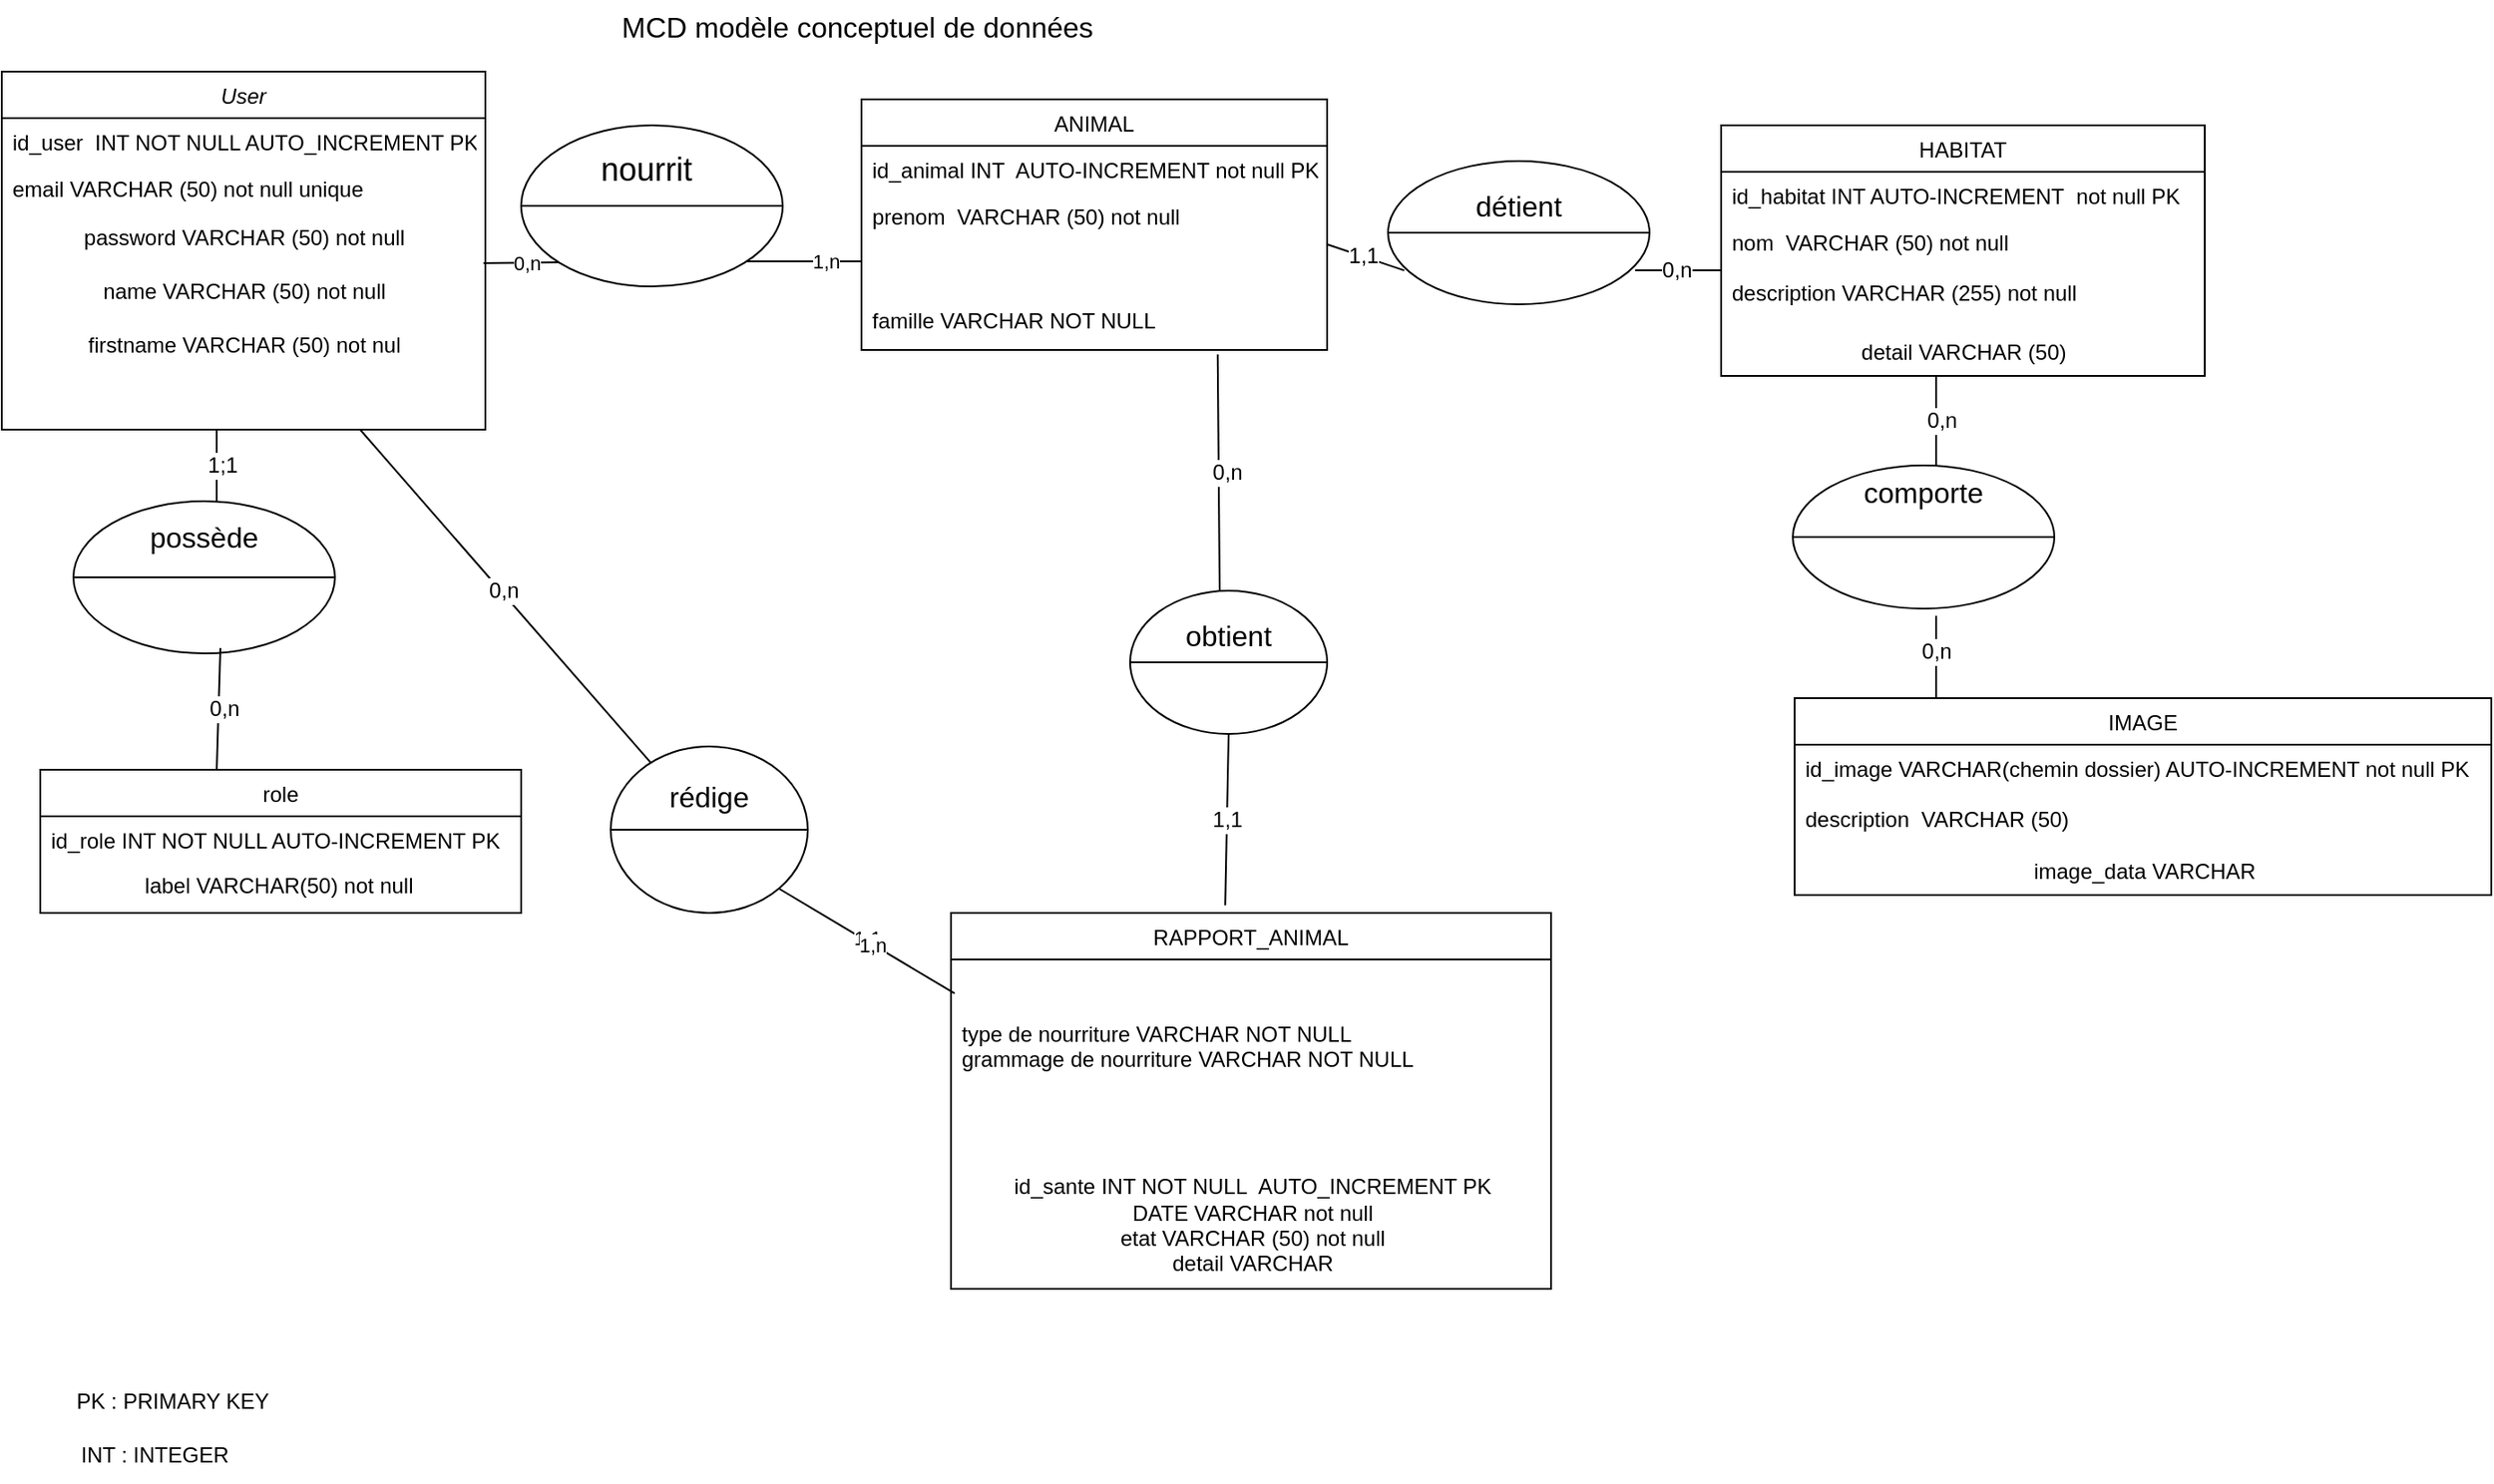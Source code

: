 <mxfile version="24.8.3" pages="2">
  <diagram name="Page-1" id="DtJo75ZNy9iMemWSUQGx">
    <mxGraphModel dx="2240" dy="920" grid="1" gridSize="10" guides="1" tooltips="1" connect="1" arrows="1" fold="1" page="1" pageScale="1" pageWidth="827" pageHeight="1169" math="0" shadow="0">
      <root>
        <mxCell id="0" />
        <mxCell id="1" parent="0" />
        <mxCell id="MAlRhFrGBA3OUkSqN0sr-2" value="User" style="swimlane;fontStyle=2;align=center;verticalAlign=top;childLayout=stackLayout;horizontal=1;startSize=26;horizontalStack=0;resizeParent=1;resizeLast=0;collapsible=1;marginBottom=0;rounded=0;shadow=0;strokeWidth=1;" vertex="1" parent="1">
          <mxGeometry x="90" y="320" width="270" height="200" as="geometry">
            <mxRectangle x="230" y="140" width="160" height="26" as="alternateBounds" />
          </mxGeometry>
        </mxCell>
        <mxCell id="MAlRhFrGBA3OUkSqN0sr-3" value="id_user  INT NOT NULL AUTO_INCREMENT PK&#xa;&#xa;email VARCHAR(50) not null&#xa;&#xa;" style="text;align=left;verticalAlign=top;spacingLeft=4;spacingRight=4;overflow=hidden;rotatable=0;points=[[0,0.5],[1,0.5]];portConstraint=eastwest;" vertex="1" parent="MAlRhFrGBA3OUkSqN0sr-2">
          <mxGeometry y="26" width="270" height="26" as="geometry" />
        </mxCell>
        <mxCell id="MAlRhFrGBA3OUkSqN0sr-4" value="email VARCHAR (50) not null unique&#xa;&#xa;password VARCHAR(50) not null&#xa;" style="text;align=left;verticalAlign=top;spacingLeft=4;spacingRight=4;overflow=hidden;rotatable=0;points=[[0,0.5],[1,0.5]];portConstraint=eastwest;rounded=0;shadow=0;html=0;" vertex="1" parent="MAlRhFrGBA3OUkSqN0sr-2">
          <mxGeometry y="52" width="270" height="26" as="geometry" />
        </mxCell>
        <mxCell id="MAlRhFrGBA3OUkSqN0sr-5" value="password VARCHAR (50) not null" style="text;html=1;align=center;verticalAlign=middle;resizable=0;points=[];autosize=1;strokeColor=none;fillColor=none;" vertex="1" parent="MAlRhFrGBA3OUkSqN0sr-2">
          <mxGeometry y="78" width="270" height="30" as="geometry" />
        </mxCell>
        <mxCell id="MAlRhFrGBA3OUkSqN0sr-6" value="name VARCHAR (50) not null" style="text;html=1;align=center;verticalAlign=middle;resizable=0;points=[];autosize=1;strokeColor=none;fillColor=none;" vertex="1" parent="MAlRhFrGBA3OUkSqN0sr-2">
          <mxGeometry y="108" width="270" height="30" as="geometry" />
        </mxCell>
        <mxCell id="MAlRhFrGBA3OUkSqN0sr-7" value="firstname VARCHAR (50) not nul" style="text;html=1;align=center;verticalAlign=middle;resizable=0;points=[];autosize=1;strokeColor=none;fillColor=none;" vertex="1" parent="MAlRhFrGBA3OUkSqN0sr-2">
          <mxGeometry y="138" width="270" height="30" as="geometry" />
        </mxCell>
        <mxCell id="MAlRhFrGBA3OUkSqN0sr-8" value="role" style="swimlane;fontStyle=0;align=center;verticalAlign=top;childLayout=stackLayout;horizontal=1;startSize=26;horizontalStack=0;resizeParent=1;resizeLast=0;collapsible=1;marginBottom=0;rounded=0;shadow=0;strokeWidth=1;" vertex="1" parent="1">
          <mxGeometry x="111.5" y="710" width="268.5" height="80" as="geometry">
            <mxRectangle x="340" y="380" width="170" height="26" as="alternateBounds" />
          </mxGeometry>
        </mxCell>
        <mxCell id="MAlRhFrGBA3OUkSqN0sr-9" value="id_role INT NOT NULL AUTO-INCREMENT PK" style="text;align=left;verticalAlign=top;spacingLeft=4;spacingRight=4;overflow=hidden;rotatable=0;points=[[0,0.5],[1,0.5]];portConstraint=eastwest;" vertex="1" parent="MAlRhFrGBA3OUkSqN0sr-8">
          <mxGeometry y="26" width="268.5" height="24" as="geometry" />
        </mxCell>
        <mxCell id="MAlRhFrGBA3OUkSqN0sr-10" value="label VARCHAR(50) not null&amp;nbsp;" style="text;html=1;align=center;verticalAlign=middle;resizable=0;points=[];autosize=1;strokeColor=none;fillColor=none;" vertex="1" parent="MAlRhFrGBA3OUkSqN0sr-8">
          <mxGeometry y="50" width="268.5" height="30" as="geometry" />
        </mxCell>
        <mxCell id="MAlRhFrGBA3OUkSqN0sr-11" value="" style="shape=lineEllipse;perimeter=ellipsePerimeter;whiteSpace=wrap;html=1;backgroundOutline=1;" vertex="1" parent="1">
          <mxGeometry x="130" y="560" width="146" height="85" as="geometry" />
        </mxCell>
        <mxCell id="MAlRhFrGBA3OUkSqN0sr-12" value="possède" style="text;strokeColor=none;align=center;fillColor=none;html=1;verticalAlign=middle;whiteSpace=wrap;rounded=0;fontSize=16;" vertex="1" parent="1">
          <mxGeometry x="173" y="565" width="60" height="30" as="geometry" />
        </mxCell>
        <mxCell id="MAlRhFrGBA3OUkSqN0sr-13" value="" style="shape=lineEllipse;perimeter=ellipsePerimeter;whiteSpace=wrap;html=1;backgroundOutline=1;" vertex="1" parent="1">
          <mxGeometry x="1090" y="540" width="146" height="80" as="geometry" />
        </mxCell>
        <mxCell id="MAlRhFrGBA3OUkSqN0sr-14" value="" style="shape=lineEllipse;perimeter=ellipsePerimeter;whiteSpace=wrap;html=1;backgroundOutline=1;" vertex="1" parent="1">
          <mxGeometry x="720" y="610" width="110" height="80" as="geometry" />
        </mxCell>
        <mxCell id="MAlRhFrGBA3OUkSqN0sr-15" value="" style="shape=lineEllipse;perimeter=ellipsePerimeter;whiteSpace=wrap;html=1;backgroundOutline=1;" vertex="1" parent="1">
          <mxGeometry x="430" y="697" width="110" height="93" as="geometry" />
        </mxCell>
        <mxCell id="MAlRhFrGBA3OUkSqN0sr-16" value="1,1" style="endArrow=none;html=1;rounded=0;fontSize=12;startSize=8;endSize=8;curved=1;entryX=0.457;entryY=-0.02;entryDx=0;entryDy=0;entryPerimeter=0;exitX=0.5;exitY=1;exitDx=0;exitDy=0;" edge="1" parent="1" source="MAlRhFrGBA3OUkSqN0sr-14" target="MAlRhFrGBA3OUkSqN0sr-24">
          <mxGeometry width="50" height="50" relative="1" as="geometry">
            <mxPoint x="730" y="690" as="sourcePoint" />
            <mxPoint x="730" y="780" as="targetPoint" />
          </mxGeometry>
        </mxCell>
        <mxCell id="MAlRhFrGBA3OUkSqN0sr-17" value="" style="endArrow=none;html=1;rounded=0;fontSize=12;startSize=8;endSize=8;curved=1;entryX=0.765;entryY=1.083;entryDx=0;entryDy=0;entryPerimeter=0;" edge="1" parent="1" target="MAlRhFrGBA3OUkSqN0sr-30">
          <mxGeometry width="50" height="50" relative="1" as="geometry">
            <mxPoint x="770" y="610" as="sourcePoint" />
            <mxPoint x="770" y="480" as="targetPoint" />
          </mxGeometry>
        </mxCell>
        <mxCell id="MAlRhFrGBA3OUkSqN0sr-18" value="0,n" style="edgeLabel;html=1;align=center;verticalAlign=middle;resizable=0;points=[];fontSize=12;" connectable="0" vertex="1" parent="MAlRhFrGBA3OUkSqN0sr-17">
          <mxGeometry y="-4" relative="1" as="geometry">
            <mxPoint as="offset" />
          </mxGeometry>
        </mxCell>
        <mxCell id="MAlRhFrGBA3OUkSqN0sr-19" value="" style="endArrow=none;html=1;rounded=0;fontSize=12;startSize=8;endSize=8;curved=1;exitX=0.792;exitY=1.067;exitDx=0;exitDy=0;exitPerimeter=0;" edge="1" parent="1" target="MAlRhFrGBA3OUkSqN0sr-15">
          <mxGeometry width="50" height="50" relative="1" as="geometry">
            <mxPoint x="290.08" y="520.01" as="sourcePoint" />
            <mxPoint x="360" y="760" as="targetPoint" />
          </mxGeometry>
        </mxCell>
        <mxCell id="MAlRhFrGBA3OUkSqN0sr-20" value="0,n" style="edgeLabel;html=1;align=center;verticalAlign=middle;resizable=0;points=[];fontSize=12;" connectable="0" vertex="1" parent="MAlRhFrGBA3OUkSqN0sr-19">
          <mxGeometry x="-0.027" y="1" relative="1" as="geometry">
            <mxPoint as="offset" />
          </mxGeometry>
        </mxCell>
        <mxCell id="MAlRhFrGBA3OUkSqN0sr-21" value="" style="endArrow=none;html=1;rounded=0;fontSize=12;startSize=8;endSize=8;curved=1;exitX=0.562;exitY=0.965;exitDx=0;exitDy=0;exitPerimeter=0;" edge="1" parent="1" source="MAlRhFrGBA3OUkSqN0sr-11">
          <mxGeometry width="50" height="50" relative="1" as="geometry">
            <mxPoint x="210" y="650" as="sourcePoint" />
            <mxPoint x="210" y="710" as="targetPoint" />
          </mxGeometry>
        </mxCell>
        <mxCell id="MAlRhFrGBA3OUkSqN0sr-22" value="0,n" style="edgeLabel;html=1;align=center;verticalAlign=middle;resizable=0;points=[];fontSize=12;" connectable="0" vertex="1" parent="MAlRhFrGBA3OUkSqN0sr-21">
          <mxGeometry y="3" relative="1" as="geometry">
            <mxPoint as="offset" />
          </mxGeometry>
        </mxCell>
        <mxCell id="MAlRhFrGBA3OUkSqN0sr-23" value="rédige" style="text;strokeColor=none;fillColor=none;html=1;align=center;verticalAlign=middle;whiteSpace=wrap;rounded=0;fontSize=16;" vertex="1" parent="1">
          <mxGeometry x="455" y="710" width="60" height="30" as="geometry" />
        </mxCell>
        <mxCell id="MAlRhFrGBA3OUkSqN0sr-24" value="RAPPORT_ANIMAL" style="swimlane;fontStyle=0;align=center;verticalAlign=top;childLayout=stackLayout;horizontal=1;startSize=26;horizontalStack=0;resizeParent=1;resizeLast=0;collapsible=1;marginBottom=0;rounded=0;shadow=0;strokeWidth=1;" vertex="1" parent="1">
          <mxGeometry x="620" y="790" width="335" height="210" as="geometry">
            <mxRectangle x="130" y="380" width="160" height="26" as="alternateBounds" />
          </mxGeometry>
        </mxCell>
        <mxCell id="MAlRhFrGBA3OUkSqN0sr-25" value="&#xa;&#xa;type de nourriture VARCHAR NOT NULL&#xa;grammage de nourriture VARCHAR NOT NULL&#xa;&#xa;&#xa;" style="text;align=left;verticalAlign=top;spacingLeft=4;spacingRight=4;overflow=hidden;rotatable=0;points=[[0,0.5],[1,0.5]];portConstraint=eastwest;rounded=0;shadow=0;html=0;" vertex="1" parent="MAlRhFrGBA3OUkSqN0sr-24">
          <mxGeometry y="26" width="335" height="84" as="geometry" />
        </mxCell>
        <mxCell id="MAlRhFrGBA3OUkSqN0sr-26" value="&lt;div&gt;&lt;br&gt;&lt;/div&gt;&lt;div&gt;&lt;br&gt;&lt;/div&gt;id_sante INT NOT NULL&amp;nbsp; AUTO_INCREMENT PK&lt;div&gt;DATE VARCHAR not null&lt;br&gt;&lt;div&gt;&lt;span style=&quot;text-align: left;&quot;&gt;etat VARCHAR (50) not null&lt;/span&gt;&lt;span style=&quot;background-color: initial;&quot;&gt;&lt;br&gt;&lt;/span&gt;&lt;/div&gt;&lt;div&gt;&lt;span style=&quot;background-color: initial;&quot;&gt;detail VARCHAR&lt;/span&gt;&lt;/div&gt;&lt;/div&gt;" style="text;html=1;align=center;verticalAlign=middle;resizable=0;points=[];autosize=1;strokeColor=none;fillColor=none;" vertex="1" parent="MAlRhFrGBA3OUkSqN0sr-24">
          <mxGeometry y="110" width="335" height="100" as="geometry" />
        </mxCell>
        <mxCell id="MAlRhFrGBA3OUkSqN0sr-27" value="ANIMAL" style="swimlane;fontStyle=0;align=center;verticalAlign=top;childLayout=stackLayout;horizontal=1;startSize=26;horizontalStack=0;resizeParent=1;resizeLast=0;collapsible=1;marginBottom=0;rounded=0;shadow=0;strokeWidth=1;" vertex="1" parent="1">
          <mxGeometry x="570" y="335.5" width="260" height="140" as="geometry">
            <mxRectangle x="130" y="380" width="160" height="26" as="alternateBounds" />
          </mxGeometry>
        </mxCell>
        <mxCell id="MAlRhFrGBA3OUkSqN0sr-28" value="id_animal INT  AUTO-INCREMENT not null PK" style="text;align=left;verticalAlign=top;spacingLeft=4;spacingRight=4;overflow=hidden;rotatable=0;points=[[0,0.5],[1,0.5]];portConstraint=eastwest;" vertex="1" parent="MAlRhFrGBA3OUkSqN0sr-27">
          <mxGeometry y="26" width="260" height="26" as="geometry" />
        </mxCell>
        <mxCell id="MAlRhFrGBA3OUkSqN0sr-29" value="prenom  VARCHAR (50) not null&#xa;" style="text;align=left;verticalAlign=top;spacingLeft=4;spacingRight=4;overflow=hidden;rotatable=0;points=[[0,0.5],[1,0.5]];portConstraint=eastwest;rounded=0;shadow=0;html=0;" vertex="1" parent="MAlRhFrGBA3OUkSqN0sr-27">
          <mxGeometry y="52" width="260" height="58" as="geometry" />
        </mxCell>
        <mxCell id="MAlRhFrGBA3OUkSqN0sr-30" value="famille VARCHAR NOT NULL" style="text;align=left;verticalAlign=top;spacingLeft=4;spacingRight=4;overflow=hidden;rotatable=0;points=[[0,0.5],[1,0.5]];portConstraint=eastwest;" vertex="1" parent="MAlRhFrGBA3OUkSqN0sr-27">
          <mxGeometry y="110" width="260" height="30" as="geometry" />
        </mxCell>
        <mxCell id="MAlRhFrGBA3OUkSqN0sr-31" value="obtient" style="text;strokeColor=none;fillColor=none;html=1;align=center;verticalAlign=middle;whiteSpace=wrap;rounded=0;fontSize=16;" vertex="1" parent="1">
          <mxGeometry x="745" y="620" width="60" height="30" as="geometry" />
        </mxCell>
        <mxCell id="MAlRhFrGBA3OUkSqN0sr-32" value="HABITAT" style="swimlane;fontStyle=0;align=center;verticalAlign=top;childLayout=stackLayout;horizontal=1;startSize=26;horizontalStack=0;resizeParent=1;resizeLast=0;collapsible=1;marginBottom=0;rounded=0;shadow=0;strokeWidth=1;" vertex="1" parent="1">
          <mxGeometry x="1050" y="350" width="270" height="140" as="geometry">
            <mxRectangle x="130" y="380" width="160" height="26" as="alternateBounds" />
          </mxGeometry>
        </mxCell>
        <mxCell id="MAlRhFrGBA3OUkSqN0sr-33" value="id_habitat INT AUTO-INCREMENT  not null PK" style="text;align=left;verticalAlign=top;spacingLeft=4;spacingRight=4;overflow=hidden;rotatable=0;points=[[0,0.5],[1,0.5]];portConstraint=eastwest;" vertex="1" parent="MAlRhFrGBA3OUkSqN0sr-32">
          <mxGeometry y="26" width="270" height="26" as="geometry" />
        </mxCell>
        <mxCell id="MAlRhFrGBA3OUkSqN0sr-34" value="nom  VARCHAR (50) not null&#xa;&#xa;description VARCHAR (255) not null" style="text;align=left;verticalAlign=top;spacingLeft=4;spacingRight=4;overflow=hidden;rotatable=0;points=[[0,0.5],[1,0.5]];portConstraint=eastwest;rounded=0;shadow=0;html=0;" vertex="1" parent="MAlRhFrGBA3OUkSqN0sr-32">
          <mxGeometry y="52" width="270" height="58" as="geometry" />
        </mxCell>
        <mxCell id="MAlRhFrGBA3OUkSqN0sr-35" value="&lt;font style=&quot;font-size: 12px;&quot;&gt;detail VARCHAR (50)&lt;/font&gt;" style="text;html=1;align=center;verticalAlign=middle;resizable=0;points=[];autosize=1;strokeColor=none;fillColor=none;fontSize=16;" vertex="1" parent="MAlRhFrGBA3OUkSqN0sr-32">
          <mxGeometry y="110" width="270" height="30" as="geometry" />
        </mxCell>
        <mxCell id="MAlRhFrGBA3OUkSqN0sr-36" value="IMAGE" style="swimlane;fontStyle=0;align=center;verticalAlign=top;childLayout=stackLayout;horizontal=1;startSize=26;horizontalStack=0;resizeParent=1;resizeLast=0;collapsible=1;marginBottom=0;rounded=0;shadow=0;strokeWidth=1;" vertex="1" parent="1">
          <mxGeometry x="1091" y="670" width="389" height="110" as="geometry">
            <mxRectangle x="130" y="380" width="160" height="26" as="alternateBounds" />
          </mxGeometry>
        </mxCell>
        <mxCell id="MAlRhFrGBA3OUkSqN0sr-37" value="id_image VARCHAR(chemin dossier) AUTO-INCREMENT not null PK&#xa;&#xa;description  VARCHAR (50)&#xa;" style="text;align=left;verticalAlign=top;spacingLeft=4;spacingRight=4;overflow=hidden;rotatable=0;points=[[0,0.5],[1,0.5]];portConstraint=eastwest;" vertex="1" parent="MAlRhFrGBA3OUkSqN0sr-36">
          <mxGeometry y="26" width="389" height="54" as="geometry" />
        </mxCell>
        <mxCell id="MAlRhFrGBA3OUkSqN0sr-38" value="&lt;font style=&quot;font-size: 12px;&quot;&gt;image_data VARCHAR&lt;/font&gt;" style="text;html=1;align=center;verticalAlign=middle;resizable=0;points=[];autosize=1;strokeColor=none;fillColor=none;fontSize=16;" vertex="1" parent="MAlRhFrGBA3OUkSqN0sr-36">
          <mxGeometry y="80" width="389" height="30" as="geometry" />
        </mxCell>
        <mxCell id="MAlRhFrGBA3OUkSqN0sr-39" value="comporte" style="text;strokeColor=none;fillColor=none;html=1;align=center;verticalAlign=middle;whiteSpace=wrap;rounded=0;fontSize=16;" vertex="1" parent="1">
          <mxGeometry x="1133" y="540" width="60" height="30" as="geometry" />
        </mxCell>
        <mxCell id="MAlRhFrGBA3OUkSqN0sr-40" value="" style="endArrow=none;html=1;rounded=0;fontSize=12;startSize=8;endSize=8;curved=1;" edge="1" parent="1">
          <mxGeometry width="50" height="50" relative="1" as="geometry">
            <mxPoint x="1170" y="540" as="sourcePoint" />
            <mxPoint x="1170" y="490" as="targetPoint" />
          </mxGeometry>
        </mxCell>
        <mxCell id="MAlRhFrGBA3OUkSqN0sr-41" value="0,n" style="edgeLabel;html=1;align=center;verticalAlign=middle;resizable=0;points=[];fontSize=12;" connectable="0" vertex="1" parent="MAlRhFrGBA3OUkSqN0sr-40">
          <mxGeometry y="-3" relative="1" as="geometry">
            <mxPoint as="offset" />
          </mxGeometry>
        </mxCell>
        <mxCell id="MAlRhFrGBA3OUkSqN0sr-42" value="" style="endArrow=none;html=1;rounded=0;fontSize=12;startSize=8;endSize=8;curved=1;entryX=0.548;entryY=1.05;entryDx=0;entryDy=0;entryPerimeter=0;" edge="1" parent="1" target="MAlRhFrGBA3OUkSqN0sr-13">
          <mxGeometry width="50" height="50" relative="1" as="geometry">
            <mxPoint x="1170" y="670" as="sourcePoint" />
            <mxPoint x="990" y="520" as="targetPoint" />
          </mxGeometry>
        </mxCell>
        <mxCell id="MAlRhFrGBA3OUkSqN0sr-43" value="0,n" style="edgeLabel;html=1;align=center;verticalAlign=middle;resizable=0;points=[];fontSize=12;" connectable="0" vertex="1" parent="MAlRhFrGBA3OUkSqN0sr-42">
          <mxGeometry x="0.155" relative="1" as="geometry">
            <mxPoint as="offset" />
          </mxGeometry>
        </mxCell>
        <mxCell id="MAlRhFrGBA3OUkSqN0sr-44" value="MCD modèle conceptuel de données&amp;nbsp;" style="text;strokeColor=none;fillColor=none;html=1;align=center;verticalAlign=middle;whiteSpace=wrap;rounded=0;fontSize=16;" vertex="1" parent="1">
          <mxGeometry x="420" y="280" width="300" height="30" as="geometry" />
        </mxCell>
        <mxCell id="MAlRhFrGBA3OUkSqN0sr-45" value="" style="endArrow=none;html=1;rounded=0;fontSize=12;startSize=8;endSize=8;curved=1;" edge="1" parent="1">
          <mxGeometry width="50" height="50" relative="1" as="geometry">
            <mxPoint x="210" y="560" as="sourcePoint" />
            <mxPoint x="210" y="520" as="targetPoint" />
          </mxGeometry>
        </mxCell>
        <mxCell id="MAlRhFrGBA3OUkSqN0sr-46" value="1;1" style="edgeLabel;html=1;align=center;verticalAlign=middle;resizable=0;points=[];fontSize=12;" connectable="0" vertex="1" parent="MAlRhFrGBA3OUkSqN0sr-45">
          <mxGeometry x="0.034" y="-3" relative="1" as="geometry">
            <mxPoint as="offset" />
          </mxGeometry>
        </mxCell>
        <mxCell id="MAlRhFrGBA3OUkSqN0sr-47" value="" style="shape=lineEllipse;perimeter=ellipsePerimeter;whiteSpace=wrap;html=1;backgroundOutline=1;" vertex="1" parent="1">
          <mxGeometry x="864" y="370" width="146" height="80" as="geometry" />
        </mxCell>
        <mxCell id="MAlRhFrGBA3OUkSqN0sr-48" value="détient" style="text;strokeColor=none;fillColor=none;html=1;align=center;verticalAlign=middle;whiteSpace=wrap;rounded=0;fontSize=16;" vertex="1" parent="1">
          <mxGeometry x="907" y="380" width="60" height="30" as="geometry" />
        </mxCell>
        <mxCell id="MAlRhFrGBA3OUkSqN0sr-49" value="" style="endArrow=none;html=1;rounded=0;fontSize=12;startSize=8;endSize=8;curved=1;entryX=0;entryY=0.5;entryDx=0;entryDy=0;exitX=0.945;exitY=0.763;exitDx=0;exitDy=0;exitPerimeter=0;" edge="1" parent="1" source="MAlRhFrGBA3OUkSqN0sr-47" target="MAlRhFrGBA3OUkSqN0sr-34">
          <mxGeometry width="50" height="50" relative="1" as="geometry">
            <mxPoint x="980" y="570" as="sourcePoint" />
            <mxPoint x="1030" y="520" as="targetPoint" />
          </mxGeometry>
        </mxCell>
        <mxCell id="MAlRhFrGBA3OUkSqN0sr-50" value="0,n" style="edgeLabel;html=1;align=center;verticalAlign=middle;resizable=0;points=[];fontSize=12;" connectable="0" vertex="1" parent="MAlRhFrGBA3OUkSqN0sr-49">
          <mxGeometry x="-0.064" relative="1" as="geometry">
            <mxPoint as="offset" />
          </mxGeometry>
        </mxCell>
        <mxCell id="MAlRhFrGBA3OUkSqN0sr-51" value="" style="endArrow=none;html=1;rounded=0;fontSize=12;startSize=8;endSize=8;curved=1;exitX=1;exitY=0.5;exitDx=0;exitDy=0;entryX=0.062;entryY=0.763;entryDx=0;entryDy=0;entryPerimeter=0;" edge="1" parent="1" source="MAlRhFrGBA3OUkSqN0sr-29" target="MAlRhFrGBA3OUkSqN0sr-47">
          <mxGeometry width="50" height="50" relative="1" as="geometry">
            <mxPoint x="980" y="570" as="sourcePoint" />
            <mxPoint x="1030" y="520" as="targetPoint" />
          </mxGeometry>
        </mxCell>
        <mxCell id="MAlRhFrGBA3OUkSqN0sr-52" value="1,1" style="edgeLabel;html=1;align=center;verticalAlign=middle;resizable=0;points=[];fontSize=12;" connectable="0" vertex="1" parent="MAlRhFrGBA3OUkSqN0sr-51">
          <mxGeometry x="-0.08" relative="1" as="geometry">
            <mxPoint as="offset" />
          </mxGeometry>
        </mxCell>
        <mxCell id="MAlRhFrGBA3OUkSqN0sr-53" value="" style="endArrow=none;html=1;rounded=0;exitX=0.996;exitY=0.967;exitDx=0;exitDy=0;exitPerimeter=0;" edge="1" parent="1" source="MAlRhFrGBA3OUkSqN0sr-5">
          <mxGeometry width="50" height="50" relative="1" as="geometry">
            <mxPoint x="360" y="410" as="sourcePoint" />
            <mxPoint x="570" y="426" as="targetPoint" />
            <Array as="points">
              <mxPoint x="450" y="426" />
            </Array>
          </mxGeometry>
        </mxCell>
        <mxCell id="MAlRhFrGBA3OUkSqN0sr-54" value="0,n" style="edgeLabel;html=1;align=center;verticalAlign=middle;resizable=0;points=[];" connectable="0" vertex="1" parent="MAlRhFrGBA3OUkSqN0sr-53">
          <mxGeometry x="-0.816" y="-2" relative="1" as="geometry">
            <mxPoint x="4" y="-2" as="offset" />
          </mxGeometry>
        </mxCell>
        <mxCell id="MAlRhFrGBA3OUkSqN0sr-55" value="1,n" style="edgeLabel;html=1;align=center;verticalAlign=middle;resizable=0;points=[];" connectable="0" vertex="1" parent="MAlRhFrGBA3OUkSqN0sr-53">
          <mxGeometry x="0.809" relative="1" as="geometry">
            <mxPoint as="offset" />
          </mxGeometry>
        </mxCell>
        <mxCell id="MAlRhFrGBA3OUkSqN0sr-56" value="" style="shape=lineEllipse;perimeter=ellipsePerimeter;whiteSpace=wrap;html=1;backgroundOutline=1;" vertex="1" parent="1">
          <mxGeometry x="380" y="350" width="146" height="90" as="geometry" />
        </mxCell>
        <mxCell id="MAlRhFrGBA3OUkSqN0sr-57" value="&lt;font style=&quot;font-size: 18px;&quot;&gt;nourrit&lt;/font&gt;" style="text;strokeColor=none;align=center;fillColor=none;html=1;verticalAlign=middle;whiteSpace=wrap;rounded=0;" vertex="1" parent="1">
          <mxGeometry x="420" y="360" width="60" height="30" as="geometry" />
        </mxCell>
        <mxCell id="MAlRhFrGBA3OUkSqN0sr-58" value="" style="endArrow=none;html=1;rounded=0;exitX=1;exitY=1;exitDx=0;exitDy=0;entryX=0.006;entryY=0.226;entryDx=0;entryDy=0;entryPerimeter=0;" edge="1" parent="1" source="MAlRhFrGBA3OUkSqN0sr-15" target="MAlRhFrGBA3OUkSqN0sr-25">
          <mxGeometry width="50" height="50" relative="1" as="geometry">
            <mxPoint x="530" y="780" as="sourcePoint" />
            <mxPoint x="620" y="820" as="targetPoint" />
            <Array as="points" />
          </mxGeometry>
        </mxCell>
        <mxCell id="MAlRhFrGBA3OUkSqN0sr-59" value="1,1" style="edgeLabel;html=1;align=center;verticalAlign=middle;resizable=0;points=[];" connectable="0" vertex="1" parent="MAlRhFrGBA3OUkSqN0sr-58">
          <mxGeometry x="-0.016" y="1" relative="1" as="geometry">
            <mxPoint as="offset" />
          </mxGeometry>
        </mxCell>
        <mxCell id="MAlRhFrGBA3OUkSqN0sr-60" value="1,n" style="edgeLabel;html=1;align=center;verticalAlign=middle;resizable=0;points=[];" connectable="0" vertex="1" parent="MAlRhFrGBA3OUkSqN0sr-58">
          <mxGeometry x="0.057" relative="1" as="geometry">
            <mxPoint as="offset" />
          </mxGeometry>
        </mxCell>
        <mxCell id="MAlRhFrGBA3OUkSqN0sr-61" value="PK : PRIMARY KEY" style="text;html=1;align=center;verticalAlign=middle;resizable=0;points=[];autosize=1;strokeColor=none;fillColor=none;" vertex="1" parent="1">
          <mxGeometry x="120" y="1048" width="130" height="30" as="geometry" />
        </mxCell>
        <mxCell id="MAlRhFrGBA3OUkSqN0sr-62" value="INT : INTEGER" style="text;html=1;align=center;verticalAlign=middle;resizable=0;points=[];autosize=1;strokeColor=none;fillColor=none;" vertex="1" parent="1">
          <mxGeometry x="120" y="1078" width="110" height="30" as="geometry" />
        </mxCell>
      </root>
    </mxGraphModel>
  </diagram>
  <diagram id="ec-sJmIjvznds4RcZIxa" name="Page-2">
    <mxGraphModel dx="1120" dy="460" grid="1" gridSize="10" guides="1" tooltips="1" connect="1" arrows="1" fold="1" page="1" pageScale="1" pageWidth="827" pageHeight="1169" math="0" shadow="0">
      <root>
        <mxCell id="0" />
        <mxCell id="1" parent="0" />
        <mxCell id="9t2GHWyr9sQp5O84g_Wf-1" value="User" style="swimlane;fontStyle=2;align=center;verticalAlign=top;childLayout=stackLayout;horizontal=1;startSize=26;horizontalStack=0;resizeParent=1;resizeLast=0;collapsible=1;marginBottom=0;rounded=0;shadow=0;strokeWidth=1;" vertex="1" parent="1">
          <mxGeometry x="60" y="180" width="270" height="200" as="geometry">
            <mxRectangle x="230" y="140" width="160" height="26" as="alternateBounds" />
          </mxGeometry>
        </mxCell>
        <mxCell id="9t2GHWyr9sQp5O84g_Wf-2" value="id_user  INT NOT NULL AUTO_INCREMENT PK&#xa;&#xa;email VARCHAR(50) not null&#xa;&#xa;" style="text;align=left;verticalAlign=top;spacingLeft=4;spacingRight=4;overflow=hidden;rotatable=0;points=[[0,0.5],[1,0.5]];portConstraint=eastwest;" vertex="1" parent="9t2GHWyr9sQp5O84g_Wf-1">
          <mxGeometry y="26" width="270" height="26" as="geometry" />
        </mxCell>
        <mxCell id="9t2GHWyr9sQp5O84g_Wf-3" value="email VARCHAR (50) not null unique&#xa;&#xa;password VARCHAR(50) not null&#xa;" style="text;align=left;verticalAlign=top;spacingLeft=4;spacingRight=4;overflow=hidden;rotatable=0;points=[[0,0.5],[1,0.5]];portConstraint=eastwest;rounded=0;shadow=0;html=0;" vertex="1" parent="9t2GHWyr9sQp5O84g_Wf-1">
          <mxGeometry y="52" width="270" height="26" as="geometry" />
        </mxCell>
        <mxCell id="9t2GHWyr9sQp5O84g_Wf-4" value="password VARCHAR (50) not null" style="text;html=1;align=center;verticalAlign=middle;resizable=0;points=[];autosize=1;strokeColor=none;fillColor=none;" vertex="1" parent="9t2GHWyr9sQp5O84g_Wf-1">
          <mxGeometry y="78" width="270" height="30" as="geometry" />
        </mxCell>
        <mxCell id="9t2GHWyr9sQp5O84g_Wf-5" value="name VARCHAR (50) not null" style="text;html=1;align=center;verticalAlign=middle;resizable=0;points=[];autosize=1;strokeColor=none;fillColor=none;" vertex="1" parent="9t2GHWyr9sQp5O84g_Wf-1">
          <mxGeometry y="108" width="270" height="30" as="geometry" />
        </mxCell>
        <mxCell id="9t2GHWyr9sQp5O84g_Wf-6" value="firstname VARCHAR (50) not nul" style="text;html=1;align=center;verticalAlign=middle;resizable=0;points=[];autosize=1;strokeColor=none;fillColor=none;" vertex="1" parent="9t2GHWyr9sQp5O84g_Wf-1">
          <mxGeometry y="138" width="270" height="30" as="geometry" />
        </mxCell>
        <mxCell id="9t2GHWyr9sQp5O84g_Wf-7" value="role" style="swimlane;fontStyle=0;align=center;verticalAlign=top;childLayout=stackLayout;horizontal=1;startSize=26;horizontalStack=0;resizeParent=1;resizeLast=0;collapsible=1;marginBottom=0;rounded=0;shadow=0;strokeWidth=1;" vertex="1" parent="1">
          <mxGeometry x="81.5" y="570" width="268.5" height="80" as="geometry">
            <mxRectangle x="340" y="380" width="170" height="26" as="alternateBounds" />
          </mxGeometry>
        </mxCell>
        <mxCell id="9t2GHWyr9sQp5O84g_Wf-8" value="id_role INT NOT NULL AUTO-INCREMENT PK" style="text;align=left;verticalAlign=top;spacingLeft=4;spacingRight=4;overflow=hidden;rotatable=0;points=[[0,0.5],[1,0.5]];portConstraint=eastwest;" vertex="1" parent="9t2GHWyr9sQp5O84g_Wf-7">
          <mxGeometry y="26" width="268.5" height="24" as="geometry" />
        </mxCell>
        <mxCell id="9t2GHWyr9sQp5O84g_Wf-9" value="label VARCHAR(50) not null&amp;nbsp;" style="text;html=1;align=center;verticalAlign=middle;resizable=0;points=[];autosize=1;strokeColor=none;fillColor=none;" vertex="1" parent="9t2GHWyr9sQp5O84g_Wf-7">
          <mxGeometry y="50" width="268.5" height="30" as="geometry" />
        </mxCell>
        <mxCell id="9t2GHWyr9sQp5O84g_Wf-10" value="" style="shape=lineEllipse;perimeter=ellipsePerimeter;whiteSpace=wrap;html=1;backgroundOutline=1;" vertex="1" parent="1">
          <mxGeometry x="100" y="420" width="146" height="85" as="geometry" />
        </mxCell>
        <mxCell id="9t2GHWyr9sQp5O84g_Wf-11" value="possède" style="text;strokeColor=none;align=center;fillColor=none;html=1;verticalAlign=middle;whiteSpace=wrap;rounded=0;fontSize=16;" vertex="1" parent="1">
          <mxGeometry x="143" y="425" width="60" height="30" as="geometry" />
        </mxCell>
        <mxCell id="9t2GHWyr9sQp5O84g_Wf-12" value="" style="shape=lineEllipse;perimeter=ellipsePerimeter;whiteSpace=wrap;html=1;backgroundOutline=1;" vertex="1" parent="1">
          <mxGeometry x="1060" y="400" width="146" height="80" as="geometry" />
        </mxCell>
        <mxCell id="9t2GHWyr9sQp5O84g_Wf-13" value="" style="shape=lineEllipse;perimeter=ellipsePerimeter;whiteSpace=wrap;html=1;backgroundOutline=1;" vertex="1" parent="1">
          <mxGeometry x="690" y="470" width="110" height="80" as="geometry" />
        </mxCell>
        <mxCell id="9t2GHWyr9sQp5O84g_Wf-14" value="" style="shape=lineEllipse;perimeter=ellipsePerimeter;whiteSpace=wrap;html=1;backgroundOutline=1;" vertex="1" parent="1">
          <mxGeometry x="400" y="557" width="110" height="93" as="geometry" />
        </mxCell>
        <mxCell id="9t2GHWyr9sQp5O84g_Wf-15" value="1,1" style="endArrow=none;html=1;rounded=0;fontSize=12;startSize=8;endSize=8;curved=1;entryX=0.457;entryY=-0.02;entryDx=0;entryDy=0;entryPerimeter=0;exitX=0.5;exitY=1;exitDx=0;exitDy=0;" edge="1" parent="1" source="9t2GHWyr9sQp5O84g_Wf-13" target="9t2GHWyr9sQp5O84g_Wf-23">
          <mxGeometry width="50" height="50" relative="1" as="geometry">
            <mxPoint x="700" y="550" as="sourcePoint" />
            <mxPoint x="700" y="640" as="targetPoint" />
          </mxGeometry>
        </mxCell>
        <mxCell id="9t2GHWyr9sQp5O84g_Wf-16" value="" style="endArrow=none;html=1;rounded=0;fontSize=12;startSize=8;endSize=8;curved=1;entryX=0.765;entryY=1.083;entryDx=0;entryDy=0;entryPerimeter=0;" edge="1" parent="1" target="9t2GHWyr9sQp5O84g_Wf-29">
          <mxGeometry width="50" height="50" relative="1" as="geometry">
            <mxPoint x="740" y="470" as="sourcePoint" />
            <mxPoint x="740" y="340" as="targetPoint" />
          </mxGeometry>
        </mxCell>
        <mxCell id="9t2GHWyr9sQp5O84g_Wf-17" value="0,n" style="edgeLabel;html=1;align=center;verticalAlign=middle;resizable=0;points=[];fontSize=12;" connectable="0" vertex="1" parent="9t2GHWyr9sQp5O84g_Wf-16">
          <mxGeometry y="-4" relative="1" as="geometry">
            <mxPoint as="offset" />
          </mxGeometry>
        </mxCell>
        <mxCell id="9t2GHWyr9sQp5O84g_Wf-18" value="" style="endArrow=none;html=1;rounded=0;fontSize=12;startSize=8;endSize=8;curved=1;exitX=0.792;exitY=1.067;exitDx=0;exitDy=0;exitPerimeter=0;" edge="1" parent="1" target="9t2GHWyr9sQp5O84g_Wf-14">
          <mxGeometry width="50" height="50" relative="1" as="geometry">
            <mxPoint x="260.08" y="380.01" as="sourcePoint" />
            <mxPoint x="330" y="620" as="targetPoint" />
          </mxGeometry>
        </mxCell>
        <mxCell id="9t2GHWyr9sQp5O84g_Wf-19" value="0,n" style="edgeLabel;html=1;align=center;verticalAlign=middle;resizable=0;points=[];fontSize=12;" connectable="0" vertex="1" parent="9t2GHWyr9sQp5O84g_Wf-18">
          <mxGeometry x="-0.027" y="1" relative="1" as="geometry">
            <mxPoint as="offset" />
          </mxGeometry>
        </mxCell>
        <mxCell id="9t2GHWyr9sQp5O84g_Wf-20" value="" style="endArrow=none;html=1;rounded=0;fontSize=12;startSize=8;endSize=8;curved=1;exitX=0.562;exitY=0.965;exitDx=0;exitDy=0;exitPerimeter=0;" edge="1" parent="1" source="9t2GHWyr9sQp5O84g_Wf-10">
          <mxGeometry width="50" height="50" relative="1" as="geometry">
            <mxPoint x="180" y="510" as="sourcePoint" />
            <mxPoint x="180" y="570" as="targetPoint" />
          </mxGeometry>
        </mxCell>
        <mxCell id="9t2GHWyr9sQp5O84g_Wf-21" value="0,n" style="edgeLabel;html=1;align=center;verticalAlign=middle;resizable=0;points=[];fontSize=12;" connectable="0" vertex="1" parent="9t2GHWyr9sQp5O84g_Wf-20">
          <mxGeometry y="3" relative="1" as="geometry">
            <mxPoint as="offset" />
          </mxGeometry>
        </mxCell>
        <mxCell id="9t2GHWyr9sQp5O84g_Wf-22" value="rédige" style="text;strokeColor=none;fillColor=none;html=1;align=center;verticalAlign=middle;whiteSpace=wrap;rounded=0;fontSize=16;" vertex="1" parent="1">
          <mxGeometry x="425" y="570" width="60" height="30" as="geometry" />
        </mxCell>
        <mxCell id="9t2GHWyr9sQp5O84g_Wf-23" value="RAPPORT_ANIMAL" style="swimlane;fontStyle=0;align=center;verticalAlign=top;childLayout=stackLayout;horizontal=1;startSize=26;horizontalStack=0;resizeParent=1;resizeLast=0;collapsible=1;marginBottom=0;rounded=0;shadow=0;strokeWidth=1;" vertex="1" parent="1">
          <mxGeometry x="492" y="690" width="335" height="210" as="geometry">
            <mxRectangle x="130" y="380" width="160" height="26" as="alternateBounds" />
          </mxGeometry>
        </mxCell>
        <mxCell id="9t2GHWyr9sQp5O84g_Wf-24" value="&#xa;&#xa;type de nourriture VARCHAR NOT NULL&#xa;grammage de nourriture VARCHAR NOT NULL&#xa;&#xa;&#xa;" style="text;align=left;verticalAlign=top;spacingLeft=4;spacingRight=4;overflow=hidden;rotatable=0;points=[[0,0.5],[1,0.5]];portConstraint=eastwest;rounded=0;shadow=0;html=0;" vertex="1" parent="9t2GHWyr9sQp5O84g_Wf-23">
          <mxGeometry y="26" width="335" height="84" as="geometry" />
        </mxCell>
        <mxCell id="9t2GHWyr9sQp5O84g_Wf-25" value="&lt;div&gt;&lt;br&gt;&lt;/div&gt;&lt;div&gt;&lt;br&gt;&lt;/div&gt;id_sante INT NOT NULL&amp;nbsp; AUTO_INCREMENT PK&lt;div&gt;DATE VARCHAR not null&lt;br&gt;&lt;div&gt;&lt;span style=&quot;text-align: left;&quot;&gt;etat VARCHAR (50) not null&lt;/span&gt;&lt;span style=&quot;background-color: initial;&quot;&gt;&lt;br&gt;&lt;/span&gt;&lt;/div&gt;&lt;div&gt;&lt;span style=&quot;background-color: initial;&quot;&gt;detail VARCHAR&lt;/span&gt;&lt;/div&gt;&lt;/div&gt;" style="text;html=1;align=center;verticalAlign=middle;resizable=0;points=[];autosize=1;strokeColor=none;fillColor=none;" vertex="1" parent="9t2GHWyr9sQp5O84g_Wf-23">
          <mxGeometry y="110" width="335" height="100" as="geometry" />
        </mxCell>
        <mxCell id="9t2GHWyr9sQp5O84g_Wf-26" value="ANIMAL" style="swimlane;fontStyle=0;align=center;verticalAlign=top;childLayout=stackLayout;horizontal=1;startSize=26;horizontalStack=0;resizeParent=1;resizeLast=0;collapsible=1;marginBottom=0;rounded=0;shadow=0;strokeWidth=1;" vertex="1" parent="1">
          <mxGeometry x="540" y="195.5" width="260" height="140" as="geometry">
            <mxRectangle x="130" y="380" width="160" height="26" as="alternateBounds" />
          </mxGeometry>
        </mxCell>
        <mxCell id="9t2GHWyr9sQp5O84g_Wf-27" value="id_animal INT  AUTO-INCREMENT not null PK" style="text;align=left;verticalAlign=top;spacingLeft=4;spacingRight=4;overflow=hidden;rotatable=0;points=[[0,0.5],[1,0.5]];portConstraint=eastwest;" vertex="1" parent="9t2GHWyr9sQp5O84g_Wf-26">
          <mxGeometry y="26" width="260" height="26" as="geometry" />
        </mxCell>
        <mxCell id="9t2GHWyr9sQp5O84g_Wf-28" value="prenom  VARCHAR (50) not null&#xa;" style="text;align=left;verticalAlign=top;spacingLeft=4;spacingRight=4;overflow=hidden;rotatable=0;points=[[0,0.5],[1,0.5]];portConstraint=eastwest;rounded=0;shadow=0;html=0;" vertex="1" parent="9t2GHWyr9sQp5O84g_Wf-26">
          <mxGeometry y="52" width="260" height="58" as="geometry" />
        </mxCell>
        <mxCell id="9t2GHWyr9sQp5O84g_Wf-29" value="famille VARCHAR NOT NULL" style="text;align=left;verticalAlign=top;spacingLeft=4;spacingRight=4;overflow=hidden;rotatable=0;points=[[0,0.5],[1,0.5]];portConstraint=eastwest;" vertex="1" parent="9t2GHWyr9sQp5O84g_Wf-26">
          <mxGeometry y="110" width="260" height="30" as="geometry" />
        </mxCell>
        <mxCell id="9t2GHWyr9sQp5O84g_Wf-30" value="obtient" style="text;strokeColor=none;fillColor=none;html=1;align=center;verticalAlign=middle;whiteSpace=wrap;rounded=0;fontSize=16;" vertex="1" parent="1">
          <mxGeometry x="715" y="480" width="60" height="30" as="geometry" />
        </mxCell>
        <mxCell id="9t2GHWyr9sQp5O84g_Wf-31" value="HABITAT" style="swimlane;fontStyle=0;align=center;verticalAlign=top;childLayout=stackLayout;horizontal=1;startSize=26;horizontalStack=0;resizeParent=1;resizeLast=0;collapsible=1;marginBottom=0;rounded=0;shadow=0;strokeWidth=1;" vertex="1" parent="1">
          <mxGeometry x="1020" y="210" width="270" height="140" as="geometry">
            <mxRectangle x="130" y="380" width="160" height="26" as="alternateBounds" />
          </mxGeometry>
        </mxCell>
        <mxCell id="9t2GHWyr9sQp5O84g_Wf-32" value="id_habitat INT AUTO-INCREMENT  not null PK" style="text;align=left;verticalAlign=top;spacingLeft=4;spacingRight=4;overflow=hidden;rotatable=0;points=[[0,0.5],[1,0.5]];portConstraint=eastwest;" vertex="1" parent="9t2GHWyr9sQp5O84g_Wf-31">
          <mxGeometry y="26" width="270" height="26" as="geometry" />
        </mxCell>
        <mxCell id="9t2GHWyr9sQp5O84g_Wf-33" value="nom  VARCHAR (50) not null&#xa;&#xa;description VARCHAR (255) not null" style="text;align=left;verticalAlign=top;spacingLeft=4;spacingRight=4;overflow=hidden;rotatable=0;points=[[0,0.5],[1,0.5]];portConstraint=eastwest;rounded=0;shadow=0;html=0;" vertex="1" parent="9t2GHWyr9sQp5O84g_Wf-31">
          <mxGeometry y="52" width="270" height="58" as="geometry" />
        </mxCell>
        <mxCell id="9t2GHWyr9sQp5O84g_Wf-34" value="&lt;font style=&quot;font-size: 12px;&quot;&gt;detail VARCHAR (50)&lt;/font&gt;" style="text;html=1;align=center;verticalAlign=middle;resizable=0;points=[];autosize=1;strokeColor=none;fillColor=none;fontSize=16;" vertex="1" parent="9t2GHWyr9sQp5O84g_Wf-31">
          <mxGeometry y="110" width="270" height="30" as="geometry" />
        </mxCell>
        <mxCell id="9t2GHWyr9sQp5O84g_Wf-35" value="IMAGE" style="swimlane;fontStyle=0;align=center;verticalAlign=top;childLayout=stackLayout;horizontal=1;startSize=26;horizontalStack=0;resizeParent=1;resizeLast=0;collapsible=1;marginBottom=0;rounded=0;shadow=0;strokeWidth=1;" vertex="1" parent="1">
          <mxGeometry x="1061" y="530" width="389" height="110" as="geometry">
            <mxRectangle x="130" y="380" width="160" height="26" as="alternateBounds" />
          </mxGeometry>
        </mxCell>
        <mxCell id="9t2GHWyr9sQp5O84g_Wf-36" value="id_image VARCHAR(chemin dossier) AUTO-INCREMENT not null PK&#xa;&#xa;description  VARCHAR (50)&#xa;" style="text;align=left;verticalAlign=top;spacingLeft=4;spacingRight=4;overflow=hidden;rotatable=0;points=[[0,0.5],[1,0.5]];portConstraint=eastwest;" vertex="1" parent="9t2GHWyr9sQp5O84g_Wf-35">
          <mxGeometry y="26" width="389" height="54" as="geometry" />
        </mxCell>
        <mxCell id="9t2GHWyr9sQp5O84g_Wf-37" value="&lt;font style=&quot;font-size: 12px;&quot;&gt;image_data VARCHAR&lt;/font&gt;" style="text;html=1;align=center;verticalAlign=middle;resizable=0;points=[];autosize=1;strokeColor=none;fillColor=none;fontSize=16;" vertex="1" parent="9t2GHWyr9sQp5O84g_Wf-35">
          <mxGeometry y="80" width="389" height="30" as="geometry" />
        </mxCell>
        <mxCell id="9t2GHWyr9sQp5O84g_Wf-38" value="comporte" style="text;strokeColor=none;fillColor=none;html=1;align=center;verticalAlign=middle;whiteSpace=wrap;rounded=0;fontSize=16;" vertex="1" parent="1">
          <mxGeometry x="1103" y="400" width="60" height="30" as="geometry" />
        </mxCell>
        <mxCell id="9t2GHWyr9sQp5O84g_Wf-39" value="" style="endArrow=none;html=1;rounded=0;fontSize=12;startSize=8;endSize=8;curved=1;" edge="1" parent="1">
          <mxGeometry width="50" height="50" relative="1" as="geometry">
            <mxPoint x="1140" y="400" as="sourcePoint" />
            <mxPoint x="1140" y="350" as="targetPoint" />
          </mxGeometry>
        </mxCell>
        <mxCell id="9t2GHWyr9sQp5O84g_Wf-40" value="0,n" style="edgeLabel;html=1;align=center;verticalAlign=middle;resizable=0;points=[];fontSize=12;" connectable="0" vertex="1" parent="9t2GHWyr9sQp5O84g_Wf-39">
          <mxGeometry y="-3" relative="1" as="geometry">
            <mxPoint as="offset" />
          </mxGeometry>
        </mxCell>
        <mxCell id="9t2GHWyr9sQp5O84g_Wf-41" value="" style="endArrow=none;html=1;rounded=0;fontSize=12;startSize=8;endSize=8;curved=1;entryX=0.548;entryY=1.05;entryDx=0;entryDy=0;entryPerimeter=0;" edge="1" parent="1" target="9t2GHWyr9sQp5O84g_Wf-12">
          <mxGeometry width="50" height="50" relative="1" as="geometry">
            <mxPoint x="1140" y="530" as="sourcePoint" />
            <mxPoint x="960" y="380" as="targetPoint" />
          </mxGeometry>
        </mxCell>
        <mxCell id="9t2GHWyr9sQp5O84g_Wf-42" value="0,n" style="edgeLabel;html=1;align=center;verticalAlign=middle;resizable=0;points=[];fontSize=12;" connectable="0" vertex="1" parent="9t2GHWyr9sQp5O84g_Wf-41">
          <mxGeometry x="0.155" relative="1" as="geometry">
            <mxPoint as="offset" />
          </mxGeometry>
        </mxCell>
        <mxCell id="9t2GHWyr9sQp5O84g_Wf-43" value="MCD modèle conceptuel de données&amp;nbsp;" style="text;strokeColor=none;fillColor=none;html=1;align=center;verticalAlign=middle;whiteSpace=wrap;rounded=0;fontSize=16;" vertex="1" parent="1">
          <mxGeometry x="360" y="10" width="300" height="30" as="geometry" />
        </mxCell>
        <mxCell id="9t2GHWyr9sQp5O84g_Wf-44" value="" style="endArrow=none;html=1;rounded=0;fontSize=12;startSize=8;endSize=8;curved=1;" edge="1" parent="1">
          <mxGeometry width="50" height="50" relative="1" as="geometry">
            <mxPoint x="180" y="420" as="sourcePoint" />
            <mxPoint x="180" y="380" as="targetPoint" />
          </mxGeometry>
        </mxCell>
        <mxCell id="9t2GHWyr9sQp5O84g_Wf-45" value="1;1" style="edgeLabel;html=1;align=center;verticalAlign=middle;resizable=0;points=[];fontSize=12;" connectable="0" vertex="1" parent="9t2GHWyr9sQp5O84g_Wf-44">
          <mxGeometry x="0.034" y="-3" relative="1" as="geometry">
            <mxPoint as="offset" />
          </mxGeometry>
        </mxCell>
        <mxCell id="9t2GHWyr9sQp5O84g_Wf-46" value="" style="shape=lineEllipse;perimeter=ellipsePerimeter;whiteSpace=wrap;html=1;backgroundOutline=1;" vertex="1" parent="1">
          <mxGeometry x="834" y="230" width="146" height="80" as="geometry" />
        </mxCell>
        <mxCell id="9t2GHWyr9sQp5O84g_Wf-47" value="détient" style="text;strokeColor=none;fillColor=none;html=1;align=center;verticalAlign=middle;whiteSpace=wrap;rounded=0;fontSize=16;" vertex="1" parent="1">
          <mxGeometry x="877" y="240" width="60" height="30" as="geometry" />
        </mxCell>
        <mxCell id="9t2GHWyr9sQp5O84g_Wf-48" value="" style="endArrow=none;html=1;rounded=0;fontSize=12;startSize=8;endSize=8;curved=1;entryX=0;entryY=0.5;entryDx=0;entryDy=0;exitX=0.945;exitY=0.763;exitDx=0;exitDy=0;exitPerimeter=0;" edge="1" parent="1" source="9t2GHWyr9sQp5O84g_Wf-46" target="9t2GHWyr9sQp5O84g_Wf-33">
          <mxGeometry width="50" height="50" relative="1" as="geometry">
            <mxPoint x="950" y="430" as="sourcePoint" />
            <mxPoint x="1000" y="380" as="targetPoint" />
          </mxGeometry>
        </mxCell>
        <mxCell id="9t2GHWyr9sQp5O84g_Wf-49" value="0,n" style="edgeLabel;html=1;align=center;verticalAlign=middle;resizable=0;points=[];fontSize=12;" connectable="0" vertex="1" parent="9t2GHWyr9sQp5O84g_Wf-48">
          <mxGeometry x="-0.064" relative="1" as="geometry">
            <mxPoint as="offset" />
          </mxGeometry>
        </mxCell>
        <mxCell id="9t2GHWyr9sQp5O84g_Wf-50" value="" style="endArrow=none;html=1;rounded=0;fontSize=12;startSize=8;endSize=8;curved=1;exitX=1;exitY=0.5;exitDx=0;exitDy=0;entryX=0.062;entryY=0.763;entryDx=0;entryDy=0;entryPerimeter=0;" edge="1" parent="1" source="9t2GHWyr9sQp5O84g_Wf-28" target="9t2GHWyr9sQp5O84g_Wf-46">
          <mxGeometry width="50" height="50" relative="1" as="geometry">
            <mxPoint x="950" y="430" as="sourcePoint" />
            <mxPoint x="1000" y="380" as="targetPoint" />
          </mxGeometry>
        </mxCell>
        <mxCell id="9t2GHWyr9sQp5O84g_Wf-51" value="1,1" style="edgeLabel;html=1;align=center;verticalAlign=middle;resizable=0;points=[];fontSize=12;" connectable="0" vertex="1" parent="9t2GHWyr9sQp5O84g_Wf-50">
          <mxGeometry x="-0.08" relative="1" as="geometry">
            <mxPoint as="offset" />
          </mxGeometry>
        </mxCell>
        <mxCell id="9t2GHWyr9sQp5O84g_Wf-52" value="" style="endArrow=none;html=1;rounded=0;exitX=0.996;exitY=0.967;exitDx=0;exitDy=0;exitPerimeter=0;" edge="1" parent="1" source="9t2GHWyr9sQp5O84g_Wf-4">
          <mxGeometry width="50" height="50" relative="1" as="geometry">
            <mxPoint x="330" y="270" as="sourcePoint" />
            <mxPoint x="540" y="286" as="targetPoint" />
            <Array as="points">
              <mxPoint x="420" y="286" />
            </Array>
          </mxGeometry>
        </mxCell>
        <mxCell id="9t2GHWyr9sQp5O84g_Wf-53" value="0,n" style="edgeLabel;html=1;align=center;verticalAlign=middle;resizable=0;points=[];" connectable="0" vertex="1" parent="9t2GHWyr9sQp5O84g_Wf-52">
          <mxGeometry x="-0.816" y="-2" relative="1" as="geometry">
            <mxPoint x="4" y="-2" as="offset" />
          </mxGeometry>
        </mxCell>
        <mxCell id="9t2GHWyr9sQp5O84g_Wf-54" value="1,n" style="edgeLabel;html=1;align=center;verticalAlign=middle;resizable=0;points=[];" connectable="0" vertex="1" parent="9t2GHWyr9sQp5O84g_Wf-52">
          <mxGeometry x="0.809" relative="1" as="geometry">
            <mxPoint as="offset" />
          </mxGeometry>
        </mxCell>
        <mxCell id="9t2GHWyr9sQp5O84g_Wf-55" value="" style="shape=lineEllipse;perimeter=ellipsePerimeter;whiteSpace=wrap;html=1;backgroundOutline=1;" vertex="1" parent="1">
          <mxGeometry x="350" y="210" width="146" height="90" as="geometry" />
        </mxCell>
        <mxCell id="9t2GHWyr9sQp5O84g_Wf-56" value="&lt;font style=&quot;font-size: 18px;&quot;&gt;nourrit&lt;/font&gt;" style="text;strokeColor=none;align=center;fillColor=none;html=1;verticalAlign=middle;whiteSpace=wrap;rounded=0;" vertex="1" parent="1">
          <mxGeometry x="390" y="220" width="60" height="30" as="geometry" />
        </mxCell>
        <mxCell id="9t2GHWyr9sQp5O84g_Wf-57" value="" style="endArrow=none;html=1;rounded=0;exitX=1;exitY=1;exitDx=0;exitDy=0;entryX=0.006;entryY=0.226;entryDx=0;entryDy=0;entryPerimeter=0;" edge="1" parent="1" source="9t2GHWyr9sQp5O84g_Wf-14" target="9t2GHWyr9sQp5O84g_Wf-24">
          <mxGeometry width="50" height="50" relative="1" as="geometry">
            <mxPoint x="500" y="640" as="sourcePoint" />
            <mxPoint x="590" y="680" as="targetPoint" />
            <Array as="points" />
          </mxGeometry>
        </mxCell>
        <mxCell id="9t2GHWyr9sQp5O84g_Wf-58" value="1,1" style="edgeLabel;html=1;align=center;verticalAlign=middle;resizable=0;points=[];" connectable="0" vertex="1" parent="9t2GHWyr9sQp5O84g_Wf-57">
          <mxGeometry x="-0.016" y="1" relative="1" as="geometry">
            <mxPoint as="offset" />
          </mxGeometry>
        </mxCell>
        <mxCell id="9t2GHWyr9sQp5O84g_Wf-59" value="1,n" style="edgeLabel;html=1;align=center;verticalAlign=middle;resizable=0;points=[];" connectable="0" vertex="1" parent="9t2GHWyr9sQp5O84g_Wf-57">
          <mxGeometry x="0.057" relative="1" as="geometry">
            <mxPoint as="offset" />
          </mxGeometry>
        </mxCell>
        <mxCell id="9t2GHWyr9sQp5O84g_Wf-60" value="PK : PRIMARY KEY" style="text;html=1;align=center;verticalAlign=middle;resizable=0;points=[];autosize=1;strokeColor=none;fillColor=none;" vertex="1" parent="1">
          <mxGeometry x="90" y="908" width="130" height="30" as="geometry" />
        </mxCell>
        <mxCell id="9t2GHWyr9sQp5O84g_Wf-61" value="INT : INTEGER" style="text;html=1;align=center;verticalAlign=middle;resizable=0;points=[];autosize=1;strokeColor=none;fillColor=none;" vertex="1" parent="1">
          <mxGeometry x="90" y="938" width="110" height="30" as="geometry" />
        </mxCell>
      </root>
    </mxGraphModel>
  </diagram>
</mxfile>
